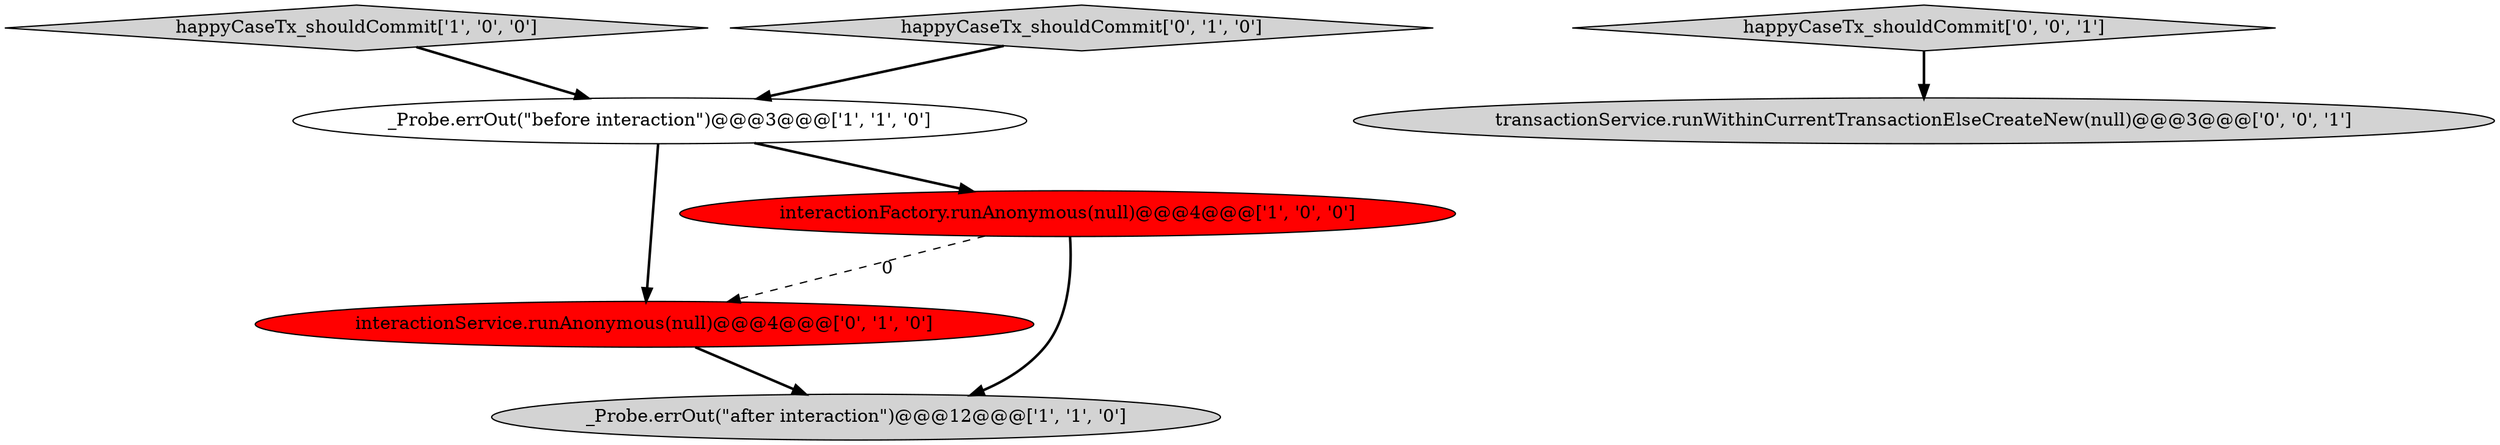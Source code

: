 digraph {
2 [style = filled, label = "_Probe.errOut(\"before interaction\")@@@3@@@['1', '1', '0']", fillcolor = white, shape = ellipse image = "AAA0AAABBB1BBB"];
5 [style = filled, label = "interactionService.runAnonymous(null)@@@4@@@['0', '1', '0']", fillcolor = red, shape = ellipse image = "AAA1AAABBB2BBB"];
0 [style = filled, label = "happyCaseTx_shouldCommit['1', '0', '0']", fillcolor = lightgray, shape = diamond image = "AAA0AAABBB1BBB"];
7 [style = filled, label = "transactionService.runWithinCurrentTransactionElseCreateNew(null)@@@3@@@['0', '0', '1']", fillcolor = lightgray, shape = ellipse image = "AAA0AAABBB3BBB"];
6 [style = filled, label = "happyCaseTx_shouldCommit['0', '0', '1']", fillcolor = lightgray, shape = diamond image = "AAA0AAABBB3BBB"];
3 [style = filled, label = "_Probe.errOut(\"after interaction\")@@@12@@@['1', '1', '0']", fillcolor = lightgray, shape = ellipse image = "AAA0AAABBB1BBB"];
1 [style = filled, label = "interactionFactory.runAnonymous(null)@@@4@@@['1', '0', '0']", fillcolor = red, shape = ellipse image = "AAA1AAABBB1BBB"];
4 [style = filled, label = "happyCaseTx_shouldCommit['0', '1', '0']", fillcolor = lightgray, shape = diamond image = "AAA0AAABBB2BBB"];
1->3 [style = bold, label=""];
5->3 [style = bold, label=""];
2->5 [style = bold, label=""];
4->2 [style = bold, label=""];
1->5 [style = dashed, label="0"];
6->7 [style = bold, label=""];
2->1 [style = bold, label=""];
0->2 [style = bold, label=""];
}
